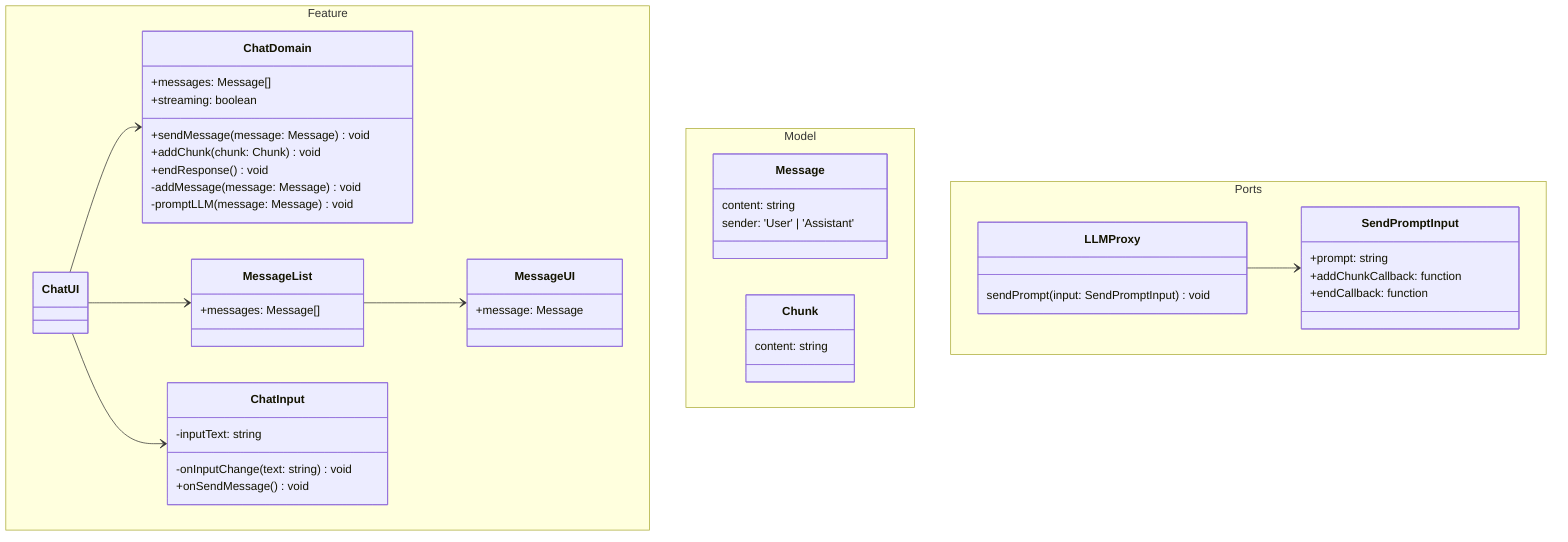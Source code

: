 classDiagram

  namespace Feature {
    class ChatDomain {
      +messages: Message[]
      +streaming: boolean
      +sendMessage(message: Message)void
      +addChunk(chunk: Chunk)void
      +endResponse()void
      -addMessage(message: Message)void
      -promptLLM(message: Message)void
    }

    class ChatUI {
    }

    class MessageList {
      +messages: Message[]
    }

    class MessageUI {
      +message: Message
    }

    class ChatInput {
      -inputText: string
      -onInputChange(text: string)void
      +onSendMessage()void
    }
  }

  namespace Model {
    class Message {
      content: string
      sender: 'User' | 'Assistant'
    }

    class Chunk {
      content: string
    }
  }

  namespace Ports {
    class LLMProxy {
      sendPrompt(input: SendPromptInput)void
    }

    class SendPromptInput {
      +prompt: string
      +addChunkCallback: function
      +endCallback: function
    }
  }

  ChatUI --> ChatDomain
  ChatUI --> MessageList
  MessageList --> MessageUI
  ChatUI --> ChatInput

  LLMProxy --> SendPromptInput